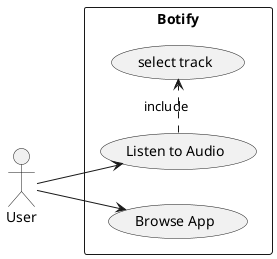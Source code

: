 @startuml

left to right direction
skinparam packageStyle rectangle
actor User as u

rectangle "Botify" {
usecase "Browse App" as uc1
usecase "Listen to Audio" as uc2
usecase "select track" as uc3
uc2 .> uc3 : include
}

u --> uc1
u --> uc2

/'uc0 .> uc2 : include
uc0 .> uc1 : include
uc4 .> uc1 : include
uc2 .> uc1 : extend'/

@enduml